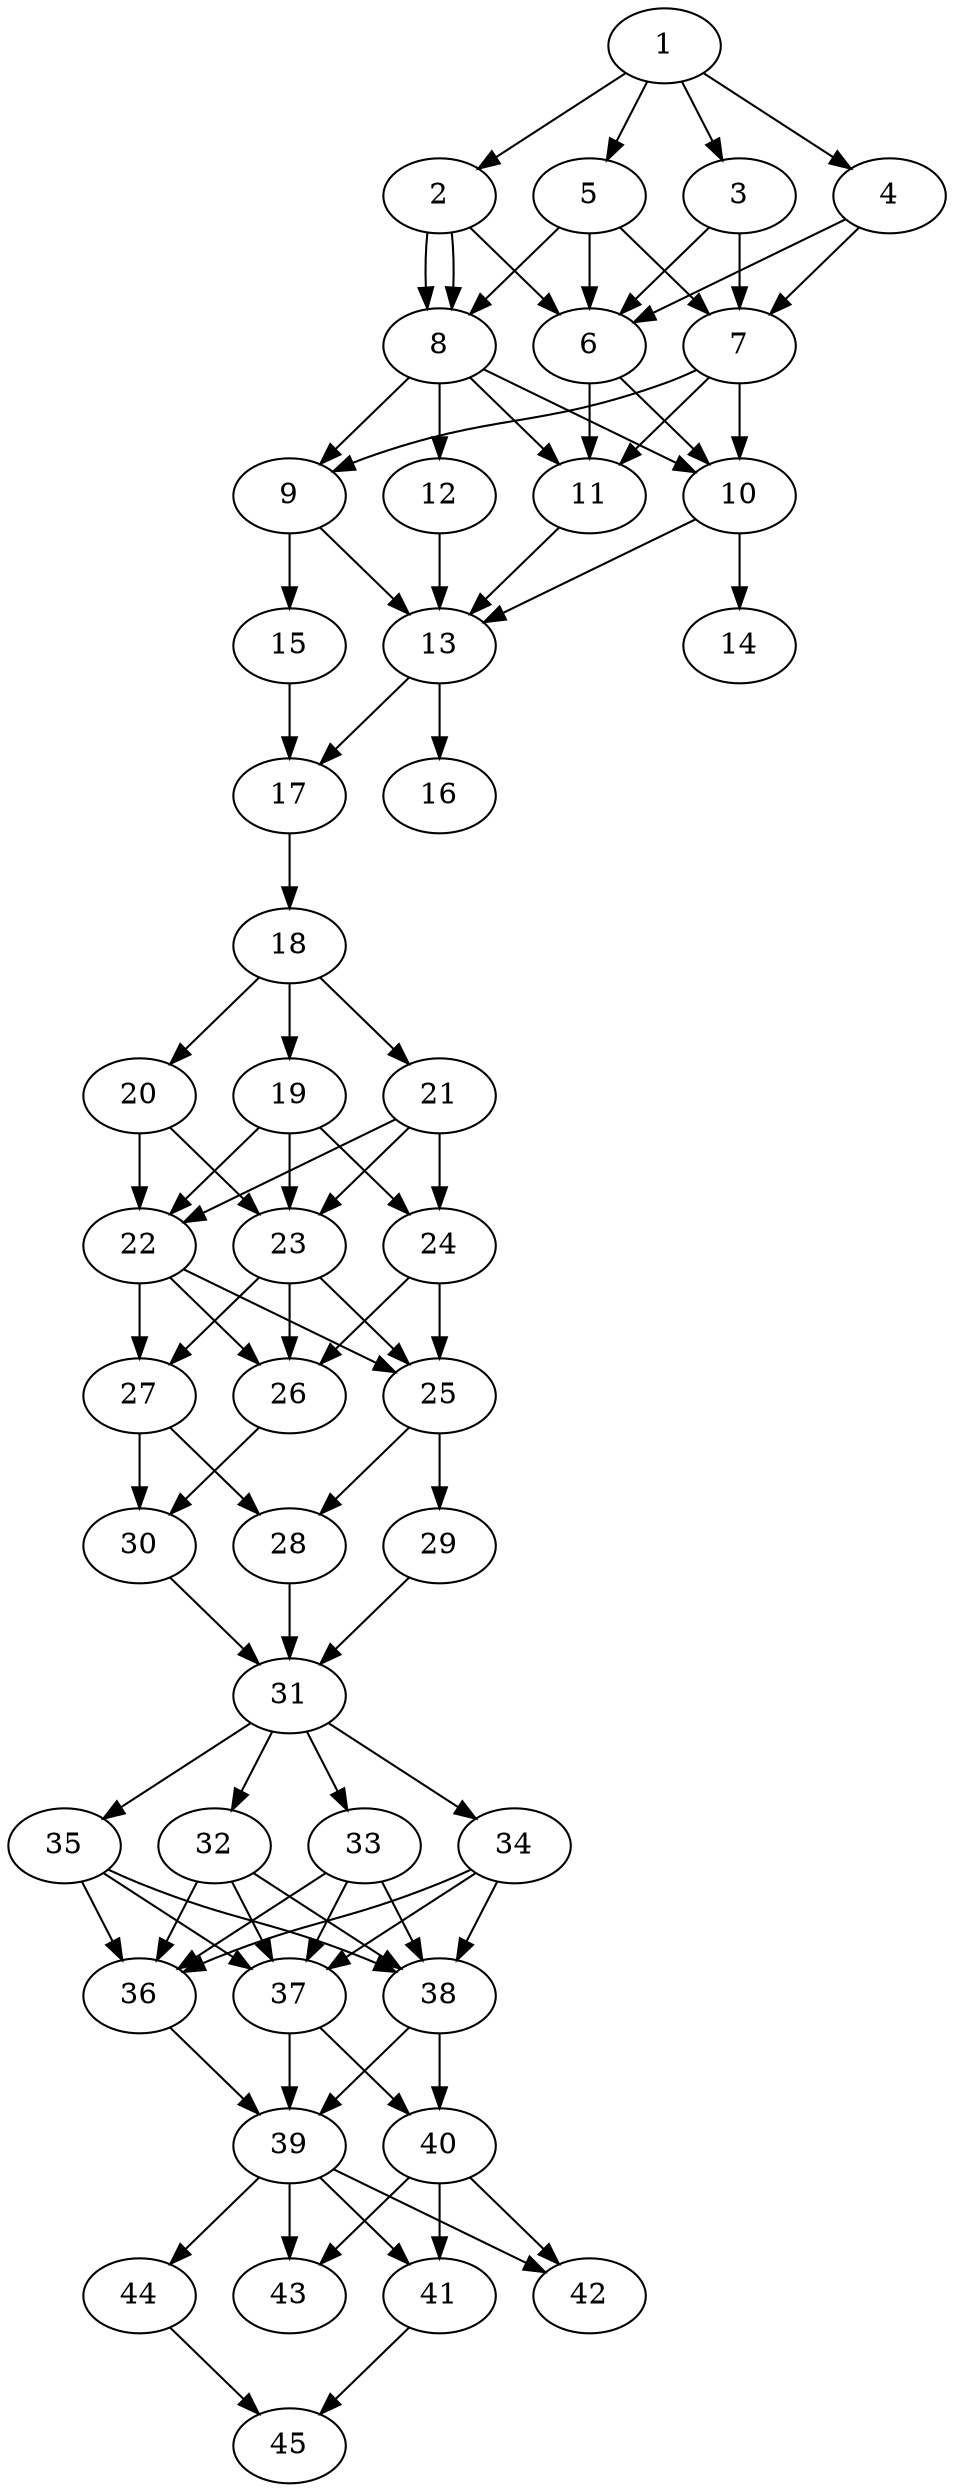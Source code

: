 // DAG automatically generated by daggen at Thu Oct  3 14:07:24 2019
// ./daggen --dot -n 45 --ccr 0.3 --fat 0.3 --regular 0.5 --density 0.9 --mindata 5242880 --maxdata 52428800 
digraph G {
  1 [size="99317760", alpha="0.19", expect_size="29795328"] 
  1 -> 2 [size ="29795328"]
  1 -> 3 [size ="29795328"]
  1 -> 4 [size ="29795328"]
  1 -> 5 [size ="29795328"]
  2 [size="66689707", alpha="0.17", expect_size="20006912"] 
  2 -> 6 [size ="20006912"]
  2 -> 8 [size ="20006912"]
  2 -> 8 [size ="20006912"]
  3 [size="105127253", alpha="0.15", expect_size="31538176"] 
  3 -> 6 [size ="31538176"]
  3 -> 7 [size ="31538176"]
  4 [size="104676693", alpha="0.20", expect_size="31403008"] 
  4 -> 6 [size ="31403008"]
  4 -> 7 [size ="31403008"]
  5 [size="90586453", alpha="0.01", expect_size="27175936"] 
  5 -> 6 [size ="27175936"]
  5 -> 7 [size ="27175936"]
  5 -> 8 [size ="27175936"]
  6 [size="88811520", alpha="0.19", expect_size="26643456"] 
  6 -> 10 [size ="26643456"]
  6 -> 11 [size ="26643456"]
  7 [size="36000427", alpha="0.19", expect_size="10800128"] 
  7 -> 9 [size ="10800128"]
  7 -> 10 [size ="10800128"]
  7 -> 11 [size ="10800128"]
  8 [size="131024213", alpha="0.13", expect_size="39307264"] 
  8 -> 9 [size ="39307264"]
  8 -> 10 [size ="39307264"]
  8 -> 11 [size ="39307264"]
  8 -> 12 [size ="39307264"]
  9 [size="96938667", alpha="0.10", expect_size="29081600"] 
  9 -> 13 [size ="29081600"]
  9 -> 15 [size ="29081600"]
  10 [size="26180267", alpha="0.07", expect_size="7854080"] 
  10 -> 13 [size ="7854080"]
  10 -> 14 [size ="7854080"]
  11 [size="142264320", alpha="0.07", expect_size="42679296"] 
  11 -> 13 [size ="42679296"]
  12 [size="136724480", alpha="0.16", expect_size="41017344"] 
  12 -> 13 [size ="41017344"]
  13 [size="110107307", alpha="0.05", expect_size="33032192"] 
  13 -> 16 [size ="33032192"]
  13 -> 17 [size ="33032192"]
  14 [size="70836907", alpha="0.03", expect_size="21251072"] 
  15 [size="67123200", alpha="0.07", expect_size="20136960"] 
  15 -> 17 [size ="20136960"]
  16 [size="72034987", alpha="0.03", expect_size="21610496"] 
  17 [size="62624427", alpha="0.07", expect_size="18787328"] 
  17 -> 18 [size ="18787328"]
  18 [size="58589867", alpha="0.03", expect_size="17576960"] 
  18 -> 19 [size ="17576960"]
  18 -> 20 [size ="17576960"]
  18 -> 21 [size ="17576960"]
  19 [size="163515733", alpha="0.19", expect_size="49054720"] 
  19 -> 22 [size ="49054720"]
  19 -> 23 [size ="49054720"]
  19 -> 24 [size ="49054720"]
  20 [size="86548480", alpha="0.19", expect_size="25964544"] 
  20 -> 22 [size ="25964544"]
  20 -> 23 [size ="25964544"]
  21 [size="142073173", alpha="0.09", expect_size="42621952"] 
  21 -> 22 [size ="42621952"]
  21 -> 23 [size ="42621952"]
  21 -> 24 [size ="42621952"]
  22 [size="38871040", alpha="0.06", expect_size="11661312"] 
  22 -> 25 [size ="11661312"]
  22 -> 26 [size ="11661312"]
  22 -> 27 [size ="11661312"]
  23 [size="163631787", alpha="0.14", expect_size="49089536"] 
  23 -> 25 [size ="49089536"]
  23 -> 26 [size ="49089536"]
  23 -> 27 [size ="49089536"]
  24 [size="48855040", alpha="0.13", expect_size="14656512"] 
  24 -> 25 [size ="14656512"]
  24 -> 26 [size ="14656512"]
  25 [size="76103680", alpha="0.01", expect_size="22831104"] 
  25 -> 28 [size ="22831104"]
  25 -> 29 [size ="22831104"]
  26 [size="130041173", alpha="0.18", expect_size="39012352"] 
  26 -> 30 [size ="39012352"]
  27 [size="150903467", alpha="0.18", expect_size="45271040"] 
  27 -> 28 [size ="45271040"]
  27 -> 30 [size ="45271040"]
  28 [size="49056427", alpha="0.12", expect_size="14716928"] 
  28 -> 31 [size ="14716928"]
  29 [size="70884693", alpha="0.16", expect_size="21265408"] 
  29 -> 31 [size ="21265408"]
  30 [size="62757547", alpha="0.01", expect_size="18827264"] 
  30 -> 31 [size ="18827264"]
  31 [size="54306133", alpha="0.02", expect_size="16291840"] 
  31 -> 32 [size ="16291840"]
  31 -> 33 [size ="16291840"]
  31 -> 34 [size ="16291840"]
  31 -> 35 [size ="16291840"]
  32 [size="127378773", alpha="0.18", expect_size="38213632"] 
  32 -> 36 [size ="38213632"]
  32 -> 37 [size ="38213632"]
  32 -> 38 [size ="38213632"]
  33 [size="173905920", alpha="0.06", expect_size="52171776"] 
  33 -> 36 [size ="52171776"]
  33 -> 37 [size ="52171776"]
  33 -> 38 [size ="52171776"]
  34 [size="124248747", alpha="0.01", expect_size="37274624"] 
  34 -> 36 [size ="37274624"]
  34 -> 37 [size ="37274624"]
  34 -> 38 [size ="37274624"]
  35 [size="65611093", alpha="0.02", expect_size="19683328"] 
  35 -> 36 [size ="19683328"]
  35 -> 37 [size ="19683328"]
  35 -> 38 [size ="19683328"]
  36 [size="71109973", alpha="0.10", expect_size="21332992"] 
  36 -> 39 [size ="21332992"]
  37 [size="54790827", alpha="0.04", expect_size="16437248"] 
  37 -> 39 [size ="16437248"]
  37 -> 40 [size ="16437248"]
  38 [size="35181227", alpha="0.03", expect_size="10554368"] 
  38 -> 39 [size ="10554368"]
  38 -> 40 [size ="10554368"]
  39 [size="125832533", alpha="0.01", expect_size="37749760"] 
  39 -> 41 [size ="37749760"]
  39 -> 42 [size ="37749760"]
  39 -> 43 [size ="37749760"]
  39 -> 44 [size ="37749760"]
  40 [size="91637760", alpha="0.07", expect_size="27491328"] 
  40 -> 41 [size ="27491328"]
  40 -> 42 [size ="27491328"]
  40 -> 43 [size ="27491328"]
  41 [size="98580480", alpha="0.09", expect_size="29574144"] 
  41 -> 45 [size ="29574144"]
  42 [size="114176000", alpha="0.14", expect_size="34252800"] 
  43 [size="100379307", alpha="0.18", expect_size="30113792"] 
  44 [size="149828267", alpha="0.06", expect_size="44948480"] 
  44 -> 45 [size ="44948480"]
  45 [size="158593707", alpha="0.01", expect_size="47578112"] 
}
